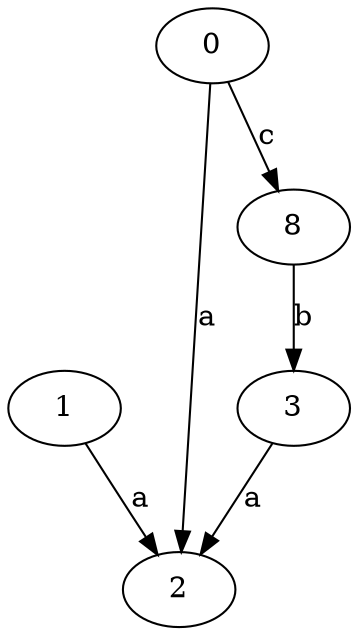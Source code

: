 strict digraph  {
1;
2;
3;
0;
8;
1 -> 2  [label=a];
3 -> 2  [label=a];
0 -> 2  [label=a];
0 -> 8  [label=c];
8 -> 3  [label=b];
}
